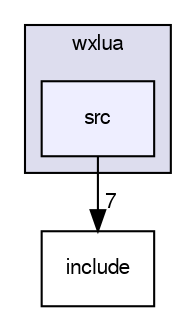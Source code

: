 digraph G {
  compound=true
  node [ fontsize="10", fontname="FreeSans"];
  edge [ labelfontsize="10", labelfontname="FreeSans"];
  subgraph clusterdir_b59b58daa92d206701e75411b2cef894 {
    graph [ bgcolor="#ddddee", pencolor="black", label="wxlua" fontname="FreeSans", fontsize="10", URL="dir_b59b58daa92d206701e75411b2cef894.html"]
  dir_83fe9eb5cda99cf12108735ec0aac68a [shape=box, label="src", style="filled", fillcolor="#eeeeff", pencolor="black", URL="dir_83fe9eb5cda99cf12108735ec0aac68a.html"];
  }
  dir_a9b43b959fc4efc3ae9ddc99e98c5750 [shape=box label="include" URL="dir_a9b43b959fc4efc3ae9ddc99e98c5750.html"];
  dir_83fe9eb5cda99cf12108735ec0aac68a->dir_a9b43b959fc4efc3ae9ddc99e98c5750 [headlabel="7", labeldistance=1.5 headhref="dir_000003_000002.html"];
}
